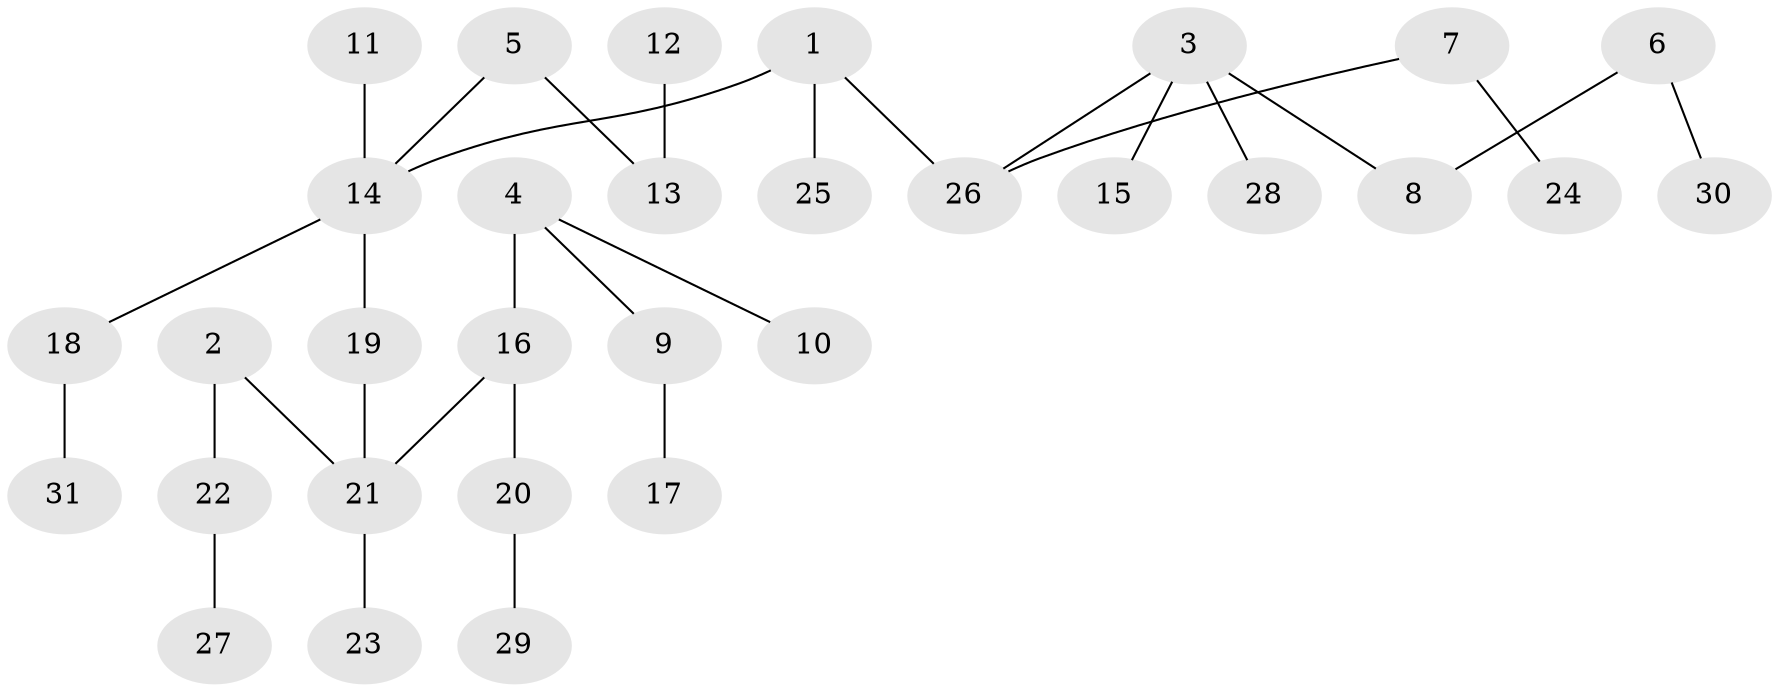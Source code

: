 // original degree distribution, {5: 0.04838709677419355, 2: 0.3387096774193548, 4: 0.03225806451612903, 6: 0.016129032258064516, 3: 0.12903225806451613, 1: 0.43548387096774194}
// Generated by graph-tools (version 1.1) at 2025/02/03/09/25 03:02:17]
// undirected, 31 vertices, 30 edges
graph export_dot {
graph [start="1"]
  node [color=gray90,style=filled];
  1;
  2;
  3;
  4;
  5;
  6;
  7;
  8;
  9;
  10;
  11;
  12;
  13;
  14;
  15;
  16;
  17;
  18;
  19;
  20;
  21;
  22;
  23;
  24;
  25;
  26;
  27;
  28;
  29;
  30;
  31;
  1 -- 14 [weight=1.0];
  1 -- 25 [weight=1.0];
  1 -- 26 [weight=1.0];
  2 -- 21 [weight=1.0];
  2 -- 22 [weight=1.0];
  3 -- 8 [weight=1.0];
  3 -- 15 [weight=1.0];
  3 -- 26 [weight=1.0];
  3 -- 28 [weight=1.0];
  4 -- 9 [weight=1.0];
  4 -- 10 [weight=1.0];
  4 -- 16 [weight=1.0];
  5 -- 13 [weight=1.0];
  5 -- 14 [weight=1.0];
  6 -- 8 [weight=1.0];
  6 -- 30 [weight=1.0];
  7 -- 24 [weight=1.0];
  7 -- 26 [weight=1.0];
  9 -- 17 [weight=1.0];
  11 -- 14 [weight=1.0];
  12 -- 13 [weight=1.0];
  14 -- 18 [weight=1.0];
  14 -- 19 [weight=1.0];
  16 -- 20 [weight=1.0];
  16 -- 21 [weight=1.0];
  18 -- 31 [weight=1.0];
  19 -- 21 [weight=1.0];
  20 -- 29 [weight=1.0];
  21 -- 23 [weight=1.0];
  22 -- 27 [weight=1.0];
}
